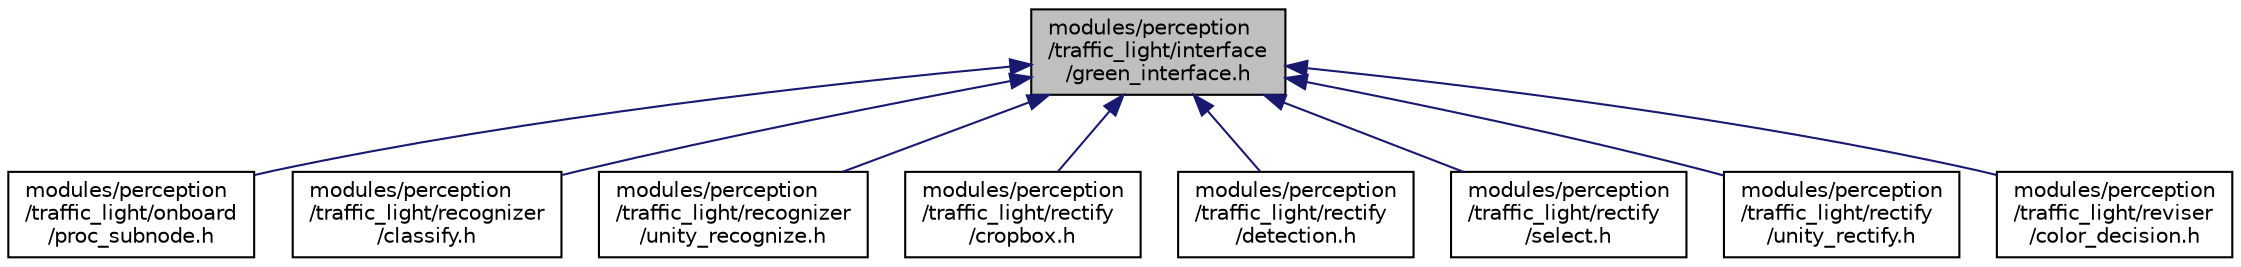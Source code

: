 digraph "modules/perception/traffic_light/interface/green_interface.h"
{
  edge [fontname="Helvetica",fontsize="10",labelfontname="Helvetica",labelfontsize="10"];
  node [fontname="Helvetica",fontsize="10",shape=record];
  Node1 [label="modules/perception\l/traffic_light/interface\l/green_interface.h",height=0.2,width=0.4,color="black", fillcolor="grey75", style="filled" fontcolor="black"];
  Node1 -> Node2 [dir="back",color="midnightblue",fontsize="10",style="solid",fontname="Helvetica"];
  Node2 [label="modules/perception\l/traffic_light/onboard\l/proc_subnode.h",height=0.2,width=0.4,color="black", fillcolor="white", style="filled",URL="$proc__subnode_8h.html"];
  Node1 -> Node3 [dir="back",color="midnightblue",fontsize="10",style="solid",fontname="Helvetica"];
  Node3 [label="modules/perception\l/traffic_light/recognizer\l/classify.h",height=0.2,width=0.4,color="black", fillcolor="white", style="filled",URL="$classify_8h.html"];
  Node1 -> Node4 [dir="back",color="midnightblue",fontsize="10",style="solid",fontname="Helvetica"];
  Node4 [label="modules/perception\l/traffic_light/recognizer\l/unity_recognize.h",height=0.2,width=0.4,color="black", fillcolor="white", style="filled",URL="$unity__recognize_8h.html"];
  Node1 -> Node5 [dir="back",color="midnightblue",fontsize="10",style="solid",fontname="Helvetica"];
  Node5 [label="modules/perception\l/traffic_light/rectify\l/cropbox.h",height=0.2,width=0.4,color="black", fillcolor="white", style="filled",URL="$cropbox_8h.html"];
  Node1 -> Node6 [dir="back",color="midnightblue",fontsize="10",style="solid",fontname="Helvetica"];
  Node6 [label="modules/perception\l/traffic_light/rectify\l/detection.h",height=0.2,width=0.4,color="black", fillcolor="white", style="filled",URL="$detection_8h.html"];
  Node1 -> Node7 [dir="back",color="midnightblue",fontsize="10",style="solid",fontname="Helvetica"];
  Node7 [label="modules/perception\l/traffic_light/rectify\l/select.h",height=0.2,width=0.4,color="black", fillcolor="white", style="filled",URL="$select_8h.html"];
  Node1 -> Node8 [dir="back",color="midnightblue",fontsize="10",style="solid",fontname="Helvetica"];
  Node8 [label="modules/perception\l/traffic_light/rectify\l/unity_rectify.h",height=0.2,width=0.4,color="black", fillcolor="white", style="filled",URL="$unity__rectify_8h.html"];
  Node1 -> Node9 [dir="back",color="midnightblue",fontsize="10",style="solid",fontname="Helvetica"];
  Node9 [label="modules/perception\l/traffic_light/reviser\l/color_decision.h",height=0.2,width=0.4,color="black", fillcolor="white", style="filled",URL="$color__decision_8h.html"];
}
